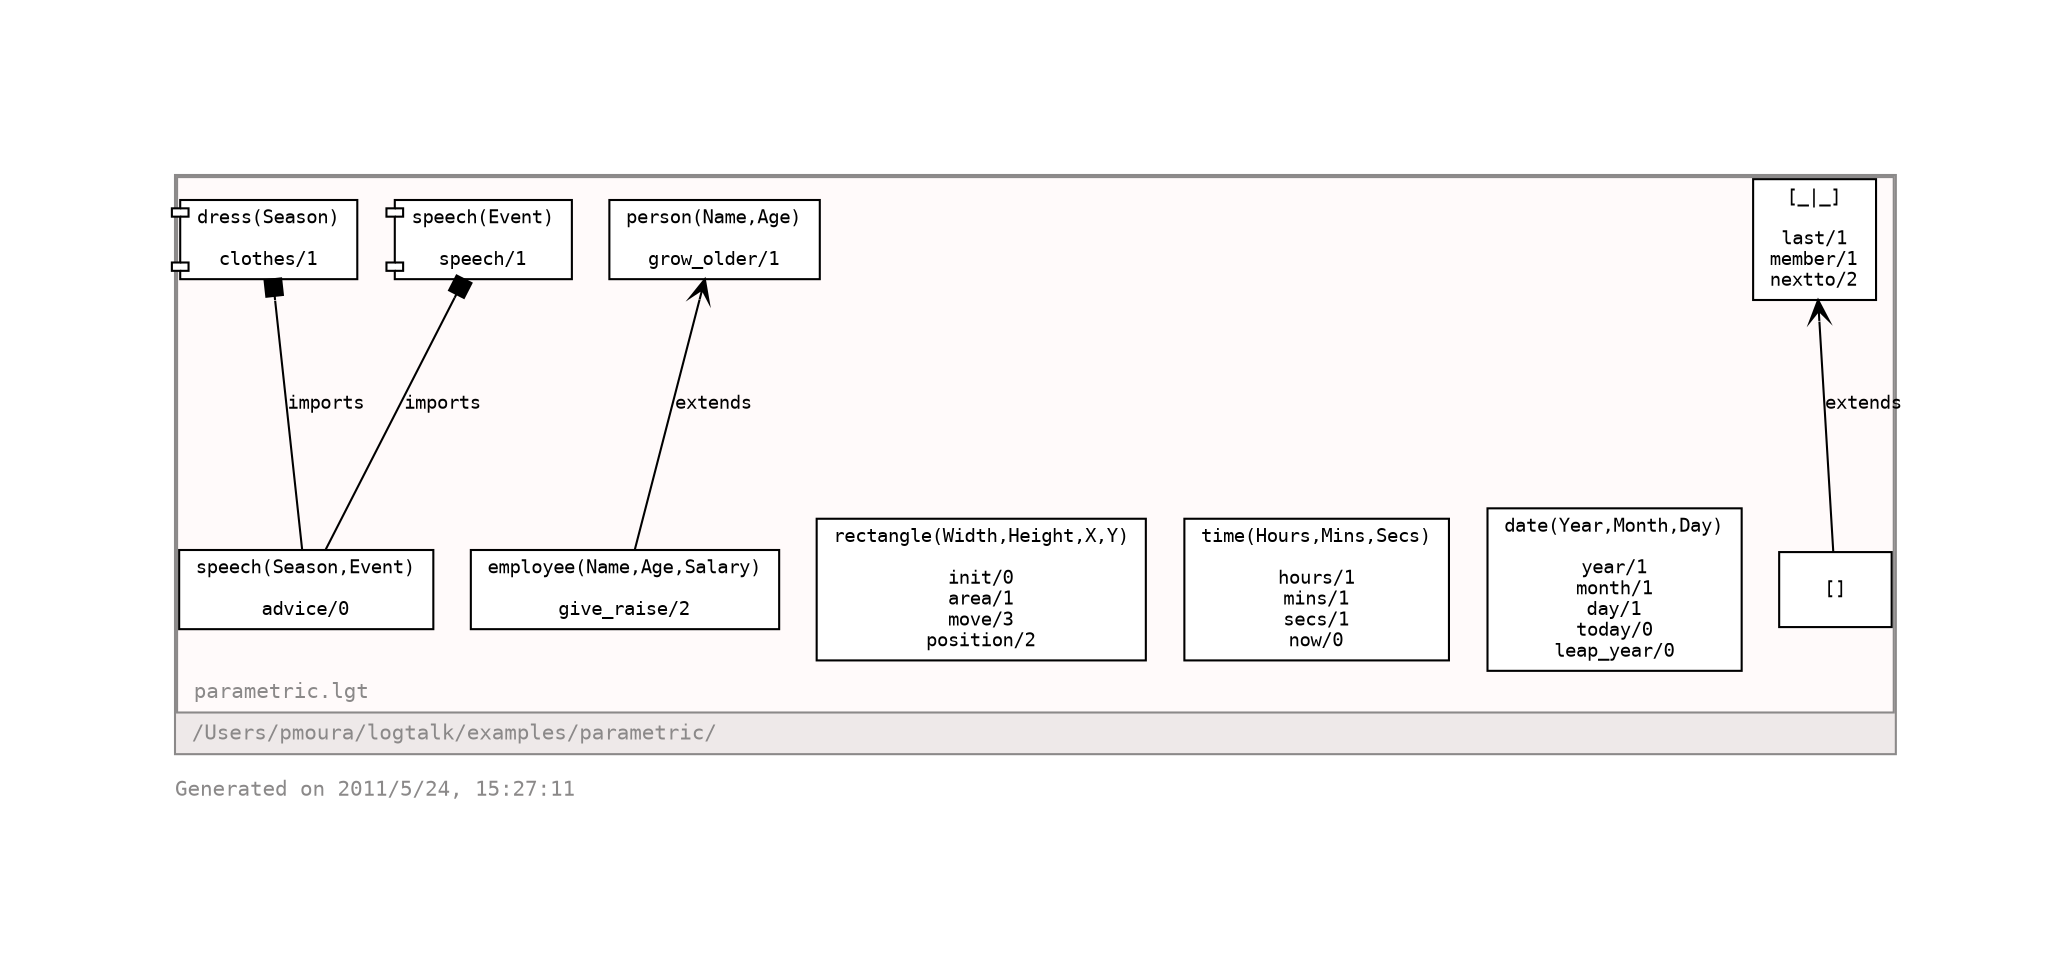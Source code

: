 digraph G {
rankdir=BT
ranksep=1.25
compound=true
clusterrank=local
labeljust=l
margin=1.0
fontname="Courier"
fontsize=10
fontcolor=snow4
pencolor=snow4
node [style=filled,fillcolor=white,fontname="Courier",fontsize=9]
edge [fontname="Courier",fontsize=9]
label="Generated on 2011/5/24, 15:27:11"
subgraph "cluster_/Users/pmoura/logtalk/examples/parametric/" {
bgcolor=snow2
label="/Users/pmoura/logtalk/examples/parametric/"
subgraph "cluster_parametric.lgt" {
bgcolor=snow
label="parametric.lgt"
"[_|_]" [shape=box,label="[_|_]\n\nlast/1\nmember/1\nnextto/2"]
"[]" [shape=box,label="[]\n"]
"[]" -> "[_|_]" [arrowhead=vee,label="extends"]
"date(Year,Month,Day)" [shape=box,label="date(Year,Month,Day)\n\nyear/1\nmonth/1\nday/1\ntoday/0\nleap_year/0"]
"time(Hours,Mins,Secs)" [shape=box,label="time(Hours,Mins,Secs)\n\nhours/1\nmins/1\nsecs/1\nnow/0"]
"rectangle(Width,Height,X,Y)" [shape=box,label="rectangle(Width,Height,X,Y)\n\ninit/0\narea/1\nmove/3\nposition/2"]
"person(Name,Age)" [shape=box,label="person(Name,Age)\n\ngrow_older/1"]
"employee(Name,Age,Salary)" [shape=box,label="employee(Name,Age,Salary)\n\ngive_raise/2"]
"employee(Name,Age,Salary)" -> "person(Name,Age)" [arrowhead=vee,label="extends"]
"speech(Season,Event)" [shape=box,label="speech(Season,Event)\n\nadvice/0"]
"speech(Season,Event)" -> "dress(Season)" [arrowhead=box,label="imports"]
"speech(Season,Event)" -> "speech(Event)" [arrowhead=box,label="imports"]
"dress(Season)" [shape=component,label="dress(Season)\n\nclothes/1"]
"speech(Event)" [shape=component,label="speech(Event)\n\nspeech/1"]
}

subgraph "cluster_loader.lgt" {
bgcolor=snow
label="loader.lgt"
}

}

}
